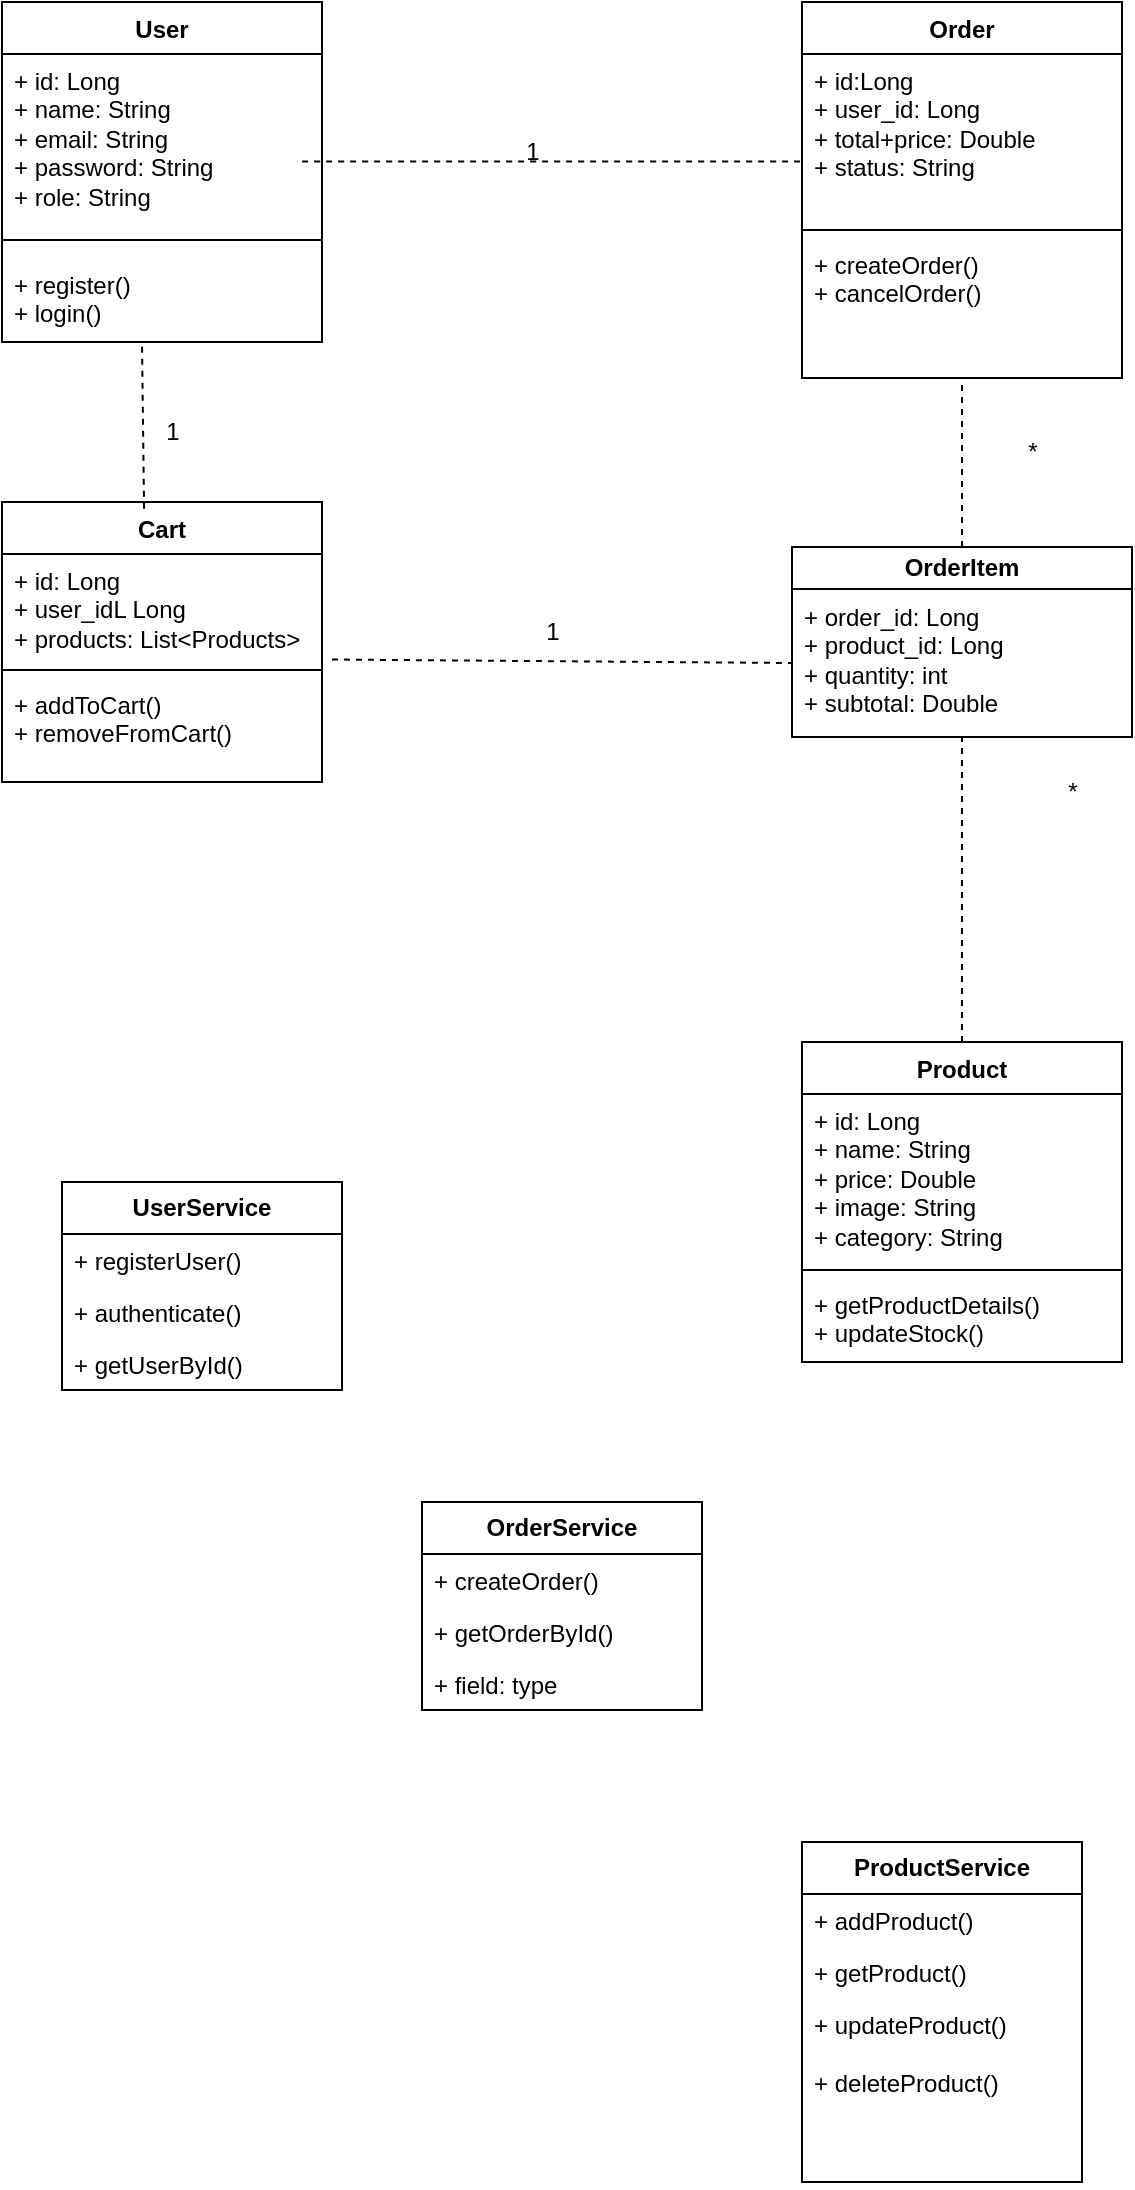 <mxfile>
    <diagram id="mDRiLsEIGetfKKSKlSaL" name="Page-1">
        <mxGraphModel dx="1417" dy="815" grid="1" gridSize="10" guides="1" tooltips="1" connect="1" arrows="1" fold="1" page="1" pageScale="1" pageWidth="850" pageHeight="1100" math="0" shadow="0">
            <root>
                <mxCell id="0"/>
                <mxCell id="1" parent="0"/>
                <mxCell id="15" value="User" style="swimlane;fontStyle=1;align=center;verticalAlign=top;childLayout=stackLayout;horizontal=1;startSize=26;horizontalStack=0;resizeParent=1;resizeParentMax=0;resizeLast=0;collapsible=1;marginBottom=0;whiteSpace=wrap;html=1;" vertex="1" parent="1">
                    <mxGeometry x="50" y="60" width="160" height="170" as="geometry"/>
                </mxCell>
                <mxCell id="16" value="+ id: Long&lt;div&gt;+ name: String&lt;/div&gt;&lt;div&gt;+ email: String&lt;/div&gt;&lt;div&gt;+ password: String&lt;/div&gt;&lt;div&gt;+ role: String&lt;/div&gt;" style="text;strokeColor=none;fillColor=none;align=left;verticalAlign=top;spacingLeft=4;spacingRight=4;overflow=hidden;rotatable=0;points=[[0,0.5],[1,0.5]];portConstraint=eastwest;whiteSpace=wrap;html=1;" vertex="1" parent="15">
                    <mxGeometry y="26" width="160" height="84" as="geometry"/>
                </mxCell>
                <mxCell id="17" value="" style="line;strokeWidth=1;fillColor=none;align=left;verticalAlign=middle;spacingTop=-1;spacingLeft=3;spacingRight=3;rotatable=0;labelPosition=right;points=[];portConstraint=eastwest;strokeColor=inherit;" vertex="1" parent="15">
                    <mxGeometry y="110" width="160" height="18" as="geometry"/>
                </mxCell>
                <mxCell id="18" value="+ register()&lt;div&gt;+ login()&lt;/div&gt;&lt;div&gt;&lt;br&gt;&lt;/div&gt;" style="text;strokeColor=none;fillColor=none;align=left;verticalAlign=top;spacingLeft=4;spacingRight=4;overflow=hidden;rotatable=0;points=[[0,0.5],[1,0.5]];portConstraint=eastwest;whiteSpace=wrap;html=1;" vertex="1" parent="15">
                    <mxGeometry y="128" width="160" height="42" as="geometry"/>
                </mxCell>
                <mxCell id="19" value="Product" style="swimlane;fontStyle=1;align=center;verticalAlign=top;childLayout=stackLayout;horizontal=1;startSize=26;horizontalStack=0;resizeParent=1;resizeParentMax=0;resizeLast=0;collapsible=1;marginBottom=0;whiteSpace=wrap;html=1;" vertex="1" parent="1">
                    <mxGeometry x="450" y="580" width="160" height="160" as="geometry"/>
                </mxCell>
                <mxCell id="20" value="+ id: Long&lt;div&gt;+ name: String&lt;/div&gt;&lt;div&gt;+ price: Double&lt;/div&gt;&lt;div&gt;+ image: String&lt;/div&gt;&lt;div&gt;+ category: String&lt;/div&gt;" style="text;strokeColor=none;fillColor=none;align=left;verticalAlign=top;spacingLeft=4;spacingRight=4;overflow=hidden;rotatable=0;points=[[0,0.5],[1,0.5]];portConstraint=eastwest;whiteSpace=wrap;html=1;" vertex="1" parent="19">
                    <mxGeometry y="26" width="160" height="84" as="geometry"/>
                </mxCell>
                <mxCell id="21" value="" style="line;strokeWidth=1;fillColor=none;align=left;verticalAlign=middle;spacingTop=-1;spacingLeft=3;spacingRight=3;rotatable=0;labelPosition=right;points=[];portConstraint=eastwest;strokeColor=inherit;" vertex="1" parent="19">
                    <mxGeometry y="110" width="160" height="8" as="geometry"/>
                </mxCell>
                <mxCell id="22" value="+ getProductDetails()&lt;div&gt;+ updateStock()&lt;/div&gt;" style="text;strokeColor=none;fillColor=none;align=left;verticalAlign=top;spacingLeft=4;spacingRight=4;overflow=hidden;rotatable=0;points=[[0,0.5],[1,0.5]];portConstraint=eastwest;whiteSpace=wrap;html=1;" vertex="1" parent="19">
                    <mxGeometry y="118" width="160" height="42" as="geometry"/>
                </mxCell>
                <mxCell id="27" value="Cart" style="swimlane;fontStyle=1;align=center;verticalAlign=top;childLayout=stackLayout;horizontal=1;startSize=26;horizontalStack=0;resizeParent=1;resizeParentMax=0;resizeLast=0;collapsible=1;marginBottom=0;whiteSpace=wrap;html=1;" vertex="1" parent="1">
                    <mxGeometry x="50" y="310" width="160" height="140" as="geometry"/>
                </mxCell>
                <mxCell id="28" value="+ id: Long&lt;div&gt;+ user_idL Long&lt;/div&gt;&lt;div&gt;+ products: List&amp;lt;Products&amp;gt;&lt;/div&gt;" style="text;strokeColor=none;fillColor=none;align=left;verticalAlign=top;spacingLeft=4;spacingRight=4;overflow=hidden;rotatable=0;points=[[0,0.5],[1,0.5]];portConstraint=eastwest;whiteSpace=wrap;html=1;" vertex="1" parent="27">
                    <mxGeometry y="26" width="160" height="54" as="geometry"/>
                </mxCell>
                <mxCell id="29" value="" style="line;strokeWidth=1;fillColor=none;align=left;verticalAlign=middle;spacingTop=-1;spacingLeft=3;spacingRight=3;rotatable=0;labelPosition=right;points=[];portConstraint=eastwest;strokeColor=inherit;" vertex="1" parent="27">
                    <mxGeometry y="80" width="160" height="8" as="geometry"/>
                </mxCell>
                <mxCell id="30" value="+ addToCart()&lt;div&gt;+ removeFromCart()&lt;/div&gt;" style="text;strokeColor=none;fillColor=none;align=left;verticalAlign=top;spacingLeft=4;spacingRight=4;overflow=hidden;rotatable=0;points=[[0,0.5],[1,0.5]];portConstraint=eastwest;whiteSpace=wrap;html=1;" vertex="1" parent="27">
                    <mxGeometry y="88" width="160" height="52" as="geometry"/>
                </mxCell>
                <mxCell id="38" value="&lt;b&gt;OrderItem&lt;/b&gt;" style="swimlane;fontStyle=0;childLayout=stackLayout;horizontal=1;startSize=21;fillColor=none;horizontalStack=0;resizeParent=1;resizeParentMax=0;resizeLast=0;collapsible=1;marginBottom=0;whiteSpace=wrap;html=1;" vertex="1" parent="1">
                    <mxGeometry x="445" y="332.5" width="170" height="95" as="geometry"/>
                </mxCell>
                <mxCell id="41" value="&lt;span style=&quot;color: rgb(0, 0, 0);&quot;&gt;+ order_id: Long&lt;/span&gt;&lt;div style=&quot;scrollbar-color: light-dark(#e2e2e2, #4b4b4b)&lt;br/&gt;&#x9;&#x9;&#x9;&#x9;&#x9;light-dark(#fbfbfb, var(--dark-panel-color));&quot;&gt;+ product_id: Long&lt;/div&gt;&lt;div style=&quot;scrollbar-color: light-dark(#e2e2e2, #4b4b4b)&lt;br/&gt;&#x9;&#x9;&#x9;&#x9;&#x9;light-dark(#fbfbfb, var(--dark-panel-color));&quot;&gt;+ quantity: int&lt;/div&gt;&lt;div style=&quot;scrollbar-color: light-dark(#e2e2e2, #4b4b4b)&lt;br/&gt;&#x9;&#x9;&#x9;&#x9;&#x9;light-dark(#fbfbfb, var(--dark-panel-color));&quot;&gt;&lt;span style=&quot;scrollbar-color: light-dark(#e2e2e2, #4b4b4b)&lt;br/&gt;&#x9;&#x9;&#x9;&#x9;&#x9;light-dark(#fbfbfb, var(--dark-panel-color)); background-color: transparent;&quot;&gt;+ subtotal: Double&lt;/span&gt;&lt;/div&gt;" style="text;strokeColor=none;fillColor=none;align=left;verticalAlign=top;spacingLeft=4;spacingRight=4;overflow=hidden;rotatable=0;points=[[0,0.5],[1,0.5]];portConstraint=eastwest;whiteSpace=wrap;html=1;" vertex="1" parent="38">
                    <mxGeometry y="21" width="170" height="74" as="geometry"/>
                </mxCell>
                <mxCell id="42" value="&lt;b&gt;UserService&lt;/b&gt;" style="swimlane;fontStyle=0;childLayout=stackLayout;horizontal=1;startSize=26;fillColor=none;horizontalStack=0;resizeParent=1;resizeParentMax=0;resizeLast=0;collapsible=1;marginBottom=0;whiteSpace=wrap;html=1;" vertex="1" parent="1">
                    <mxGeometry x="80" y="650" width="140" height="104" as="geometry"/>
                </mxCell>
                <mxCell id="43" value="+ registerUser()" style="text;strokeColor=none;fillColor=none;align=left;verticalAlign=top;spacingLeft=4;spacingRight=4;overflow=hidden;rotatable=0;points=[[0,0.5],[1,0.5]];portConstraint=eastwest;whiteSpace=wrap;html=1;" vertex="1" parent="42">
                    <mxGeometry y="26" width="140" height="26" as="geometry"/>
                </mxCell>
                <mxCell id="44" value="+ authenticate()" style="text;strokeColor=none;fillColor=none;align=left;verticalAlign=top;spacingLeft=4;spacingRight=4;overflow=hidden;rotatable=0;points=[[0,0.5],[1,0.5]];portConstraint=eastwest;whiteSpace=wrap;html=1;" vertex="1" parent="42">
                    <mxGeometry y="52" width="140" height="26" as="geometry"/>
                </mxCell>
                <mxCell id="45" value="+ getUserById()" style="text;strokeColor=none;fillColor=none;align=left;verticalAlign=top;spacingLeft=4;spacingRight=4;overflow=hidden;rotatable=0;points=[[0,0.5],[1,0.5]];portConstraint=eastwest;whiteSpace=wrap;html=1;" vertex="1" parent="42">
                    <mxGeometry y="78" width="140" height="26" as="geometry"/>
                </mxCell>
                <mxCell id="46" value="&lt;b&gt;ProductService&lt;/b&gt;" style="swimlane;fontStyle=0;childLayout=stackLayout;horizontal=1;startSize=26;fillColor=none;horizontalStack=0;resizeParent=1;resizeParentMax=0;resizeLast=0;collapsible=1;marginBottom=0;whiteSpace=wrap;html=1;" vertex="1" parent="1">
                    <mxGeometry x="450" y="980" width="140" height="170" as="geometry"/>
                </mxCell>
                <mxCell id="47" value="+ addProduct() " style="text;strokeColor=none;fillColor=none;align=left;verticalAlign=top;spacingLeft=4;spacingRight=4;overflow=hidden;rotatable=0;points=[[0,0.5],[1,0.5]];portConstraint=eastwest;whiteSpace=wrap;html=1;" vertex="1" parent="46">
                    <mxGeometry y="26" width="140" height="26" as="geometry"/>
                </mxCell>
                <mxCell id="48" value="+ getProduct()" style="text;strokeColor=none;fillColor=none;align=left;verticalAlign=top;spacingLeft=4;spacingRight=4;overflow=hidden;rotatable=0;points=[[0,0.5],[1,0.5]];portConstraint=eastwest;whiteSpace=wrap;html=1;" vertex="1" parent="46">
                    <mxGeometry y="52" width="140" height="26" as="geometry"/>
                </mxCell>
                <mxCell id="49" value="+ updateProduct()&lt;div&gt;&lt;br&gt;&lt;/div&gt;&lt;div&gt;+ deleteProduct()&lt;/div&gt;" style="text;strokeColor=none;fillColor=none;align=left;verticalAlign=top;spacingLeft=4;spacingRight=4;overflow=hidden;rotatable=0;points=[[0,0.5],[1,0.5]];portConstraint=eastwest;whiteSpace=wrap;html=1;" vertex="1" parent="46">
                    <mxGeometry y="78" width="140" height="92" as="geometry"/>
                </mxCell>
                <mxCell id="55" value="&lt;b&gt;OrderService&lt;/b&gt;" style="swimlane;fontStyle=0;childLayout=stackLayout;horizontal=1;startSize=26;fillColor=none;horizontalStack=0;resizeParent=1;resizeParentMax=0;resizeLast=0;collapsible=1;marginBottom=0;whiteSpace=wrap;html=1;" vertex="1" parent="1">
                    <mxGeometry x="260" y="810" width="140" height="104" as="geometry"/>
                </mxCell>
                <mxCell id="56" value="+ createOrder()" style="text;strokeColor=none;fillColor=none;align=left;verticalAlign=top;spacingLeft=4;spacingRight=4;overflow=hidden;rotatable=0;points=[[0,0.5],[1,0.5]];portConstraint=eastwest;whiteSpace=wrap;html=1;" vertex="1" parent="55">
                    <mxGeometry y="26" width="140" height="26" as="geometry"/>
                </mxCell>
                <mxCell id="57" value="+ getOrderById()" style="text;strokeColor=none;fillColor=none;align=left;verticalAlign=top;spacingLeft=4;spacingRight=4;overflow=hidden;rotatable=0;points=[[0,0.5],[1,0.5]];portConstraint=eastwest;whiteSpace=wrap;html=1;" vertex="1" parent="55">
                    <mxGeometry y="52" width="140" height="26" as="geometry"/>
                </mxCell>
                <mxCell id="58" value="+ field: type" style="text;strokeColor=none;fillColor=none;align=left;verticalAlign=top;spacingLeft=4;spacingRight=4;overflow=hidden;rotatable=0;points=[[0,0.5],[1,0.5]];portConstraint=eastwest;whiteSpace=wrap;html=1;" vertex="1" parent="55">
                    <mxGeometry y="78" width="140" height="26" as="geometry"/>
                </mxCell>
                <mxCell id="59" value="Order" style="swimlane;fontStyle=1;align=center;verticalAlign=top;childLayout=stackLayout;horizontal=1;startSize=26;horizontalStack=0;resizeParent=1;resizeParentMax=0;resizeLast=0;collapsible=1;marginBottom=0;whiteSpace=wrap;html=1;" vertex="1" parent="1">
                    <mxGeometry x="450" y="60" width="160" height="188" as="geometry"/>
                </mxCell>
                <mxCell id="60" value="+ id:Long&lt;div&gt;+ user_id: Long&lt;/div&gt;&lt;div&gt;+ total+price: Double&lt;/div&gt;&lt;div&gt;+ status: String&lt;/div&gt;" style="text;strokeColor=none;fillColor=none;align=left;verticalAlign=top;spacingLeft=4;spacingRight=4;overflow=hidden;rotatable=0;points=[[0,0.5],[1,0.5]];portConstraint=eastwest;whiteSpace=wrap;html=1;" vertex="1" parent="59">
                    <mxGeometry y="26" width="160" height="84" as="geometry"/>
                </mxCell>
                <mxCell id="61" value="" style="line;strokeWidth=1;fillColor=none;align=left;verticalAlign=middle;spacingTop=-1;spacingLeft=3;spacingRight=3;rotatable=0;labelPosition=right;points=[];portConstraint=eastwest;strokeColor=inherit;" vertex="1" parent="59">
                    <mxGeometry y="110" width="160" height="8" as="geometry"/>
                </mxCell>
                <mxCell id="62" value="+ createOrder()&lt;div&gt;+ cancelOrder()&lt;/div&gt;&lt;div&gt;&lt;br&gt;&lt;/div&gt;" style="text;strokeColor=none;fillColor=none;align=left;verticalAlign=top;spacingLeft=4;spacingRight=4;overflow=hidden;rotatable=0;points=[[0,0.5],[1,0.5]];portConstraint=eastwest;whiteSpace=wrap;html=1;" vertex="1" parent="59">
                    <mxGeometry y="118" width="160" height="70" as="geometry"/>
                </mxCell>
                <mxCell id="65" value="" style="endArrow=none;dashed=1;html=1;entryX=-0.006;entryY=0.64;entryDx=0;entryDy=0;entryPerimeter=0;exitX=0.938;exitY=0.64;exitDx=0;exitDy=0;exitPerimeter=0;" edge="1" parent="1" source="16" target="60">
                    <mxGeometry width="50" height="50" relative="1" as="geometry">
                        <mxPoint x="170" y="210" as="sourcePoint"/>
                        <mxPoint x="220" y="160" as="targetPoint"/>
                    </mxGeometry>
                </mxCell>
                <mxCell id="67" value="" style="endArrow=none;dashed=1;html=1;exitX=0.5;exitY=0;exitDx=0;exitDy=0;" edge="1" parent="1" source="38" target="62">
                    <mxGeometry width="50" height="50" relative="1" as="geometry">
                        <mxPoint x="480" y="320" as="sourcePoint"/>
                        <mxPoint x="530" y="270" as="targetPoint"/>
                    </mxGeometry>
                </mxCell>
                <mxCell id="68" value="" style="endArrow=none;dashed=1;html=1;entryX=0;entryY=0.5;entryDx=0;entryDy=0;exitX=1.031;exitY=0.977;exitDx=0;exitDy=0;exitPerimeter=0;" edge="1" parent="1" source="28" target="41">
                    <mxGeometry width="50" height="50" relative="1" as="geometry">
                        <mxPoint x="310" y="450" as="sourcePoint"/>
                        <mxPoint x="360" y="400" as="targetPoint"/>
                    </mxGeometry>
                </mxCell>
                <mxCell id="69" value="" style="endArrow=none;dashed=1;html=1;exitX=0.444;exitY=0.024;exitDx=0;exitDy=0;exitPerimeter=0;" edge="1" parent="1" source="27">
                    <mxGeometry width="50" height="50" relative="1" as="geometry">
                        <mxPoint x="120" y="290" as="sourcePoint"/>
                        <mxPoint x="120" y="230" as="targetPoint"/>
                    </mxGeometry>
                </mxCell>
                <mxCell id="70" value="" style="endArrow=none;dashed=1;html=1;exitX=0.5;exitY=0;exitDx=0;exitDy=0;" edge="1" parent="1" source="19">
                    <mxGeometry width="50" height="50" relative="1" as="geometry">
                        <mxPoint x="480" y="477.5" as="sourcePoint"/>
                        <mxPoint x="530" y="427.5" as="targetPoint"/>
                    </mxGeometry>
                </mxCell>
                <mxCell id="71" value="1" style="text;html=1;align=center;verticalAlign=middle;resizable=0;points=[];autosize=1;strokeColor=none;fillColor=none;" vertex="1" parent="1">
                    <mxGeometry x="300" y="120" width="30" height="30" as="geometry"/>
                </mxCell>
                <mxCell id="72" value="1" style="text;html=1;align=center;verticalAlign=middle;resizable=0;points=[];autosize=1;strokeColor=none;fillColor=none;" vertex="1" parent="1">
                    <mxGeometry x="120" y="260" width="30" height="30" as="geometry"/>
                </mxCell>
                <mxCell id="73" value="1" style="text;html=1;align=center;verticalAlign=middle;resizable=0;points=[];autosize=1;strokeColor=none;fillColor=none;" vertex="1" parent="1">
                    <mxGeometry x="310" y="360" width="30" height="30" as="geometry"/>
                </mxCell>
                <mxCell id="74" value="*" style="text;html=1;align=center;verticalAlign=middle;resizable=0;points=[];autosize=1;strokeColor=none;fillColor=none;" vertex="1" parent="1">
                    <mxGeometry x="550" y="270" width="30" height="30" as="geometry"/>
                </mxCell>
                <mxCell id="75" value="*" style="text;html=1;align=center;verticalAlign=middle;resizable=0;points=[];autosize=1;strokeColor=none;fillColor=none;" vertex="1" parent="1">
                    <mxGeometry x="570" y="440" width="30" height="30" as="geometry"/>
                </mxCell>
            </root>
        </mxGraphModel>
    </diagram>
</mxfile>